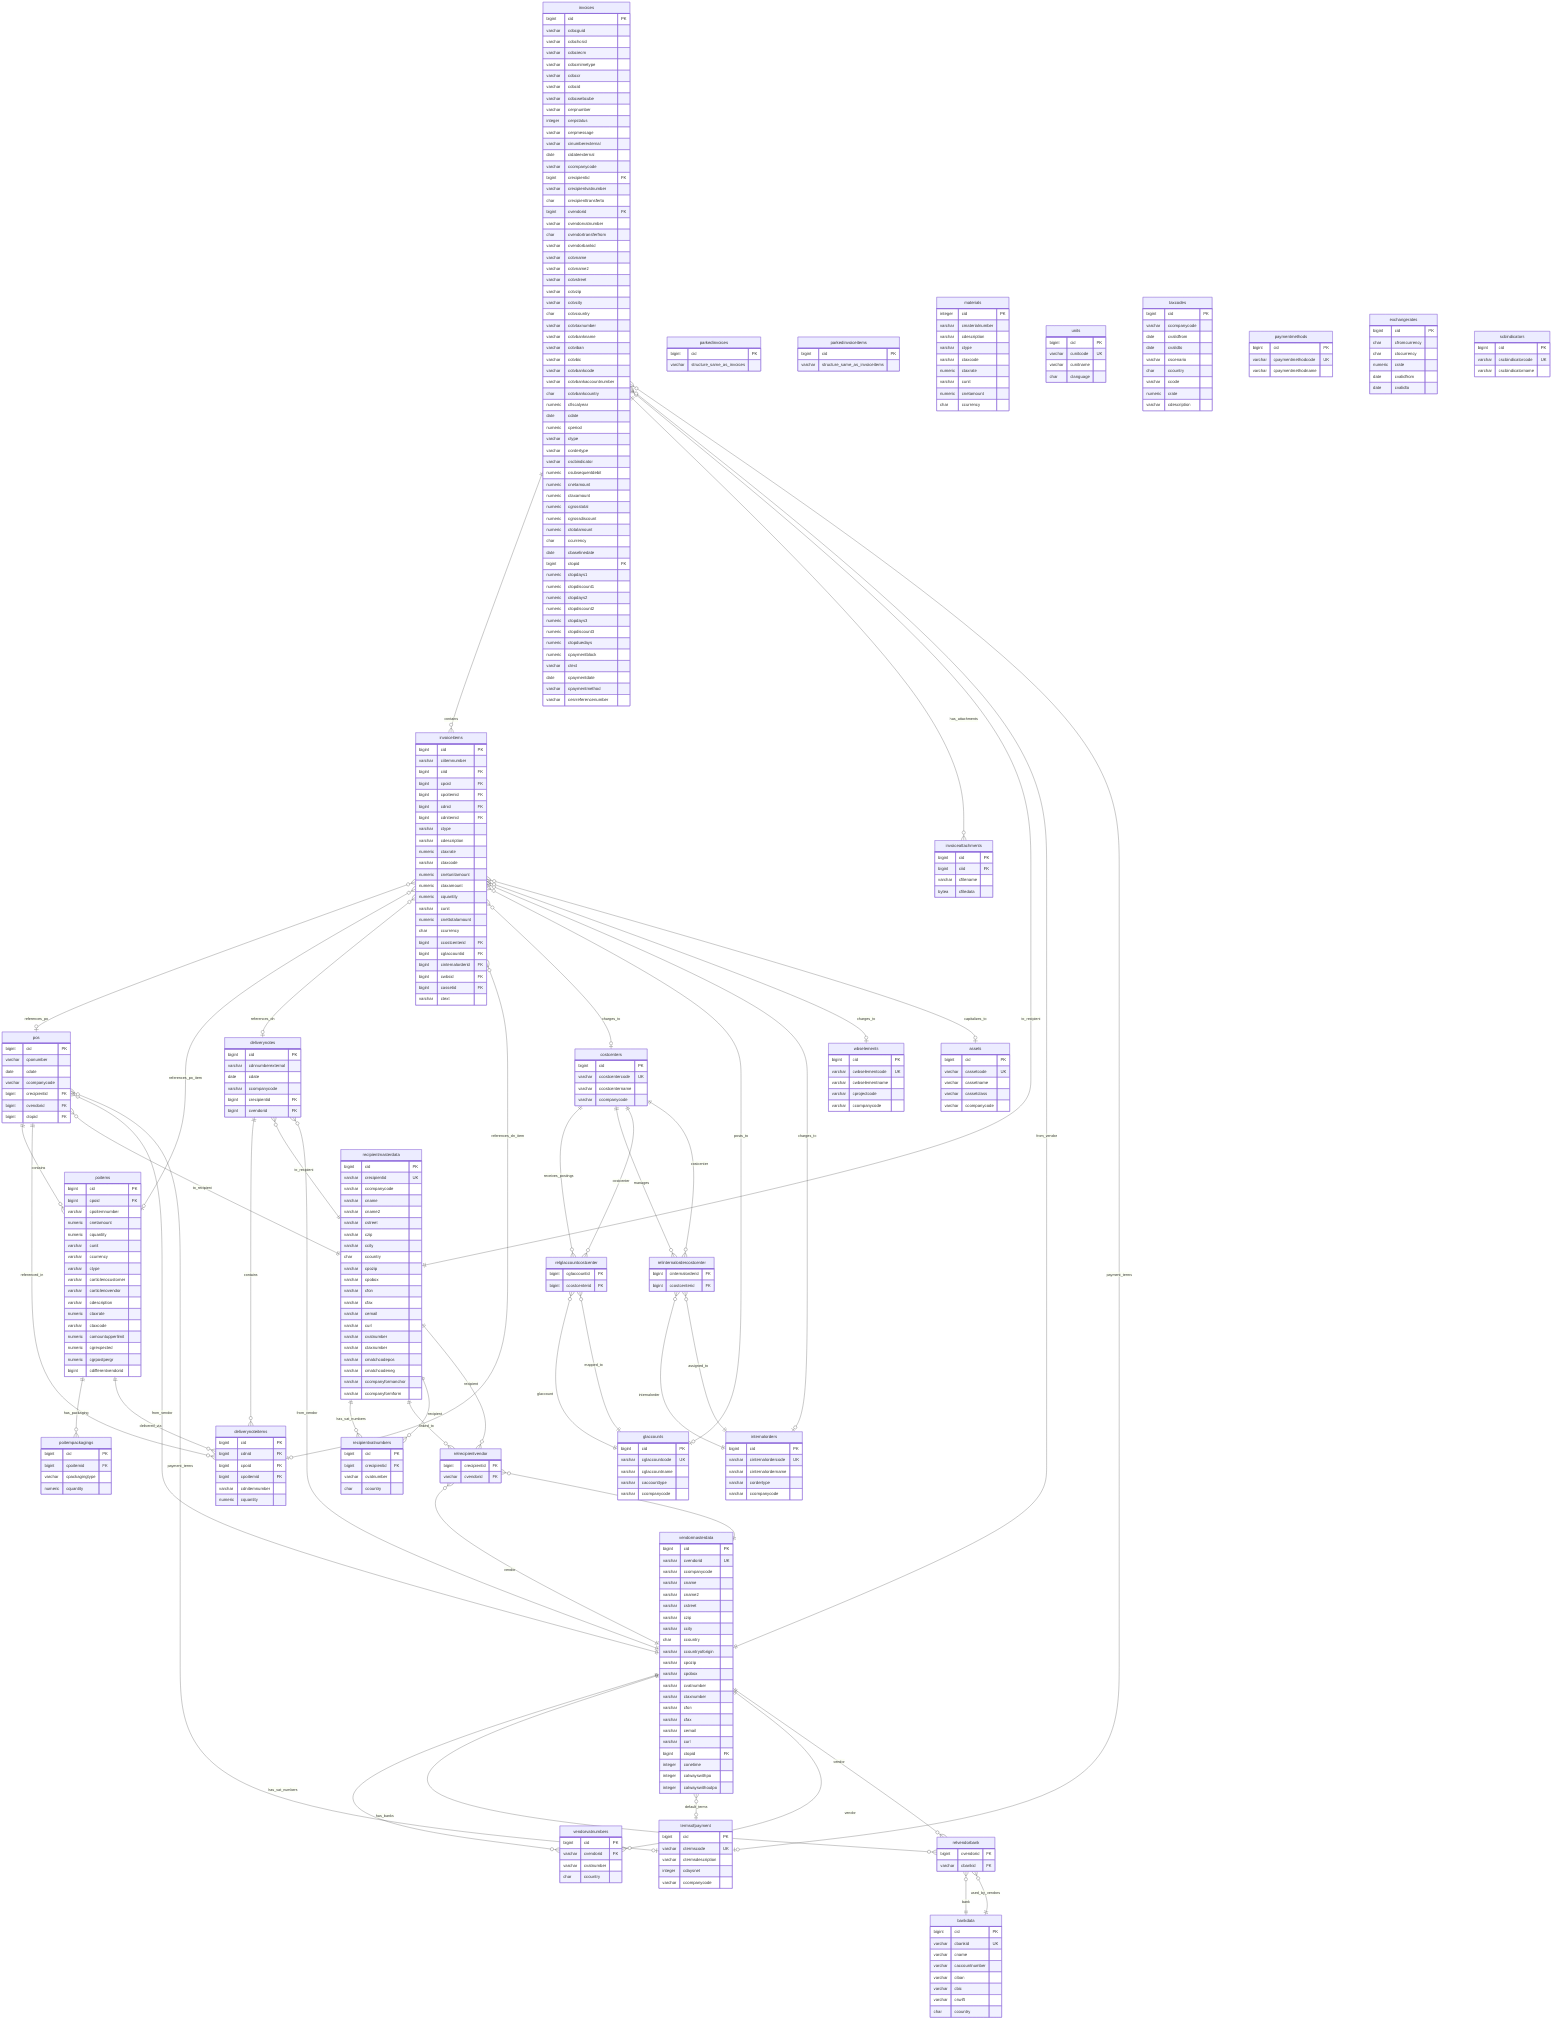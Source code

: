 erDiagram
    %% Invoice Generator System - Accurate Database Schema
    %% Generated from actual PostgreSQL database structure
    
    %% Purchase Order System
    pos {
        bigint cid PK
        varchar cponumber
        date cdate
        varchar ccompanycode
        bigint crecipientid FK
        bigint cvendorid FK
        bigint ctopid FK
    }
    
    poitems {
        bigint cid PK
        bigint cpoid FK
        varchar cpoitemnumber
        numeric cnetamount
        numeric cquantity
        varchar cunit
        varchar ccurrency
        varchar ctype
        varchar carticlenocustomer
        varchar carticlenovendor
        varchar cdescription
        numeric ctaxrate
        varchar ctaxcode
        numeric camountupperlimit
        numeric cgrexpected
        numeric cgrpostpergr
        bigint cdifferentvendorid
    }
    
    poitempackagings {
        bigint cid PK
        bigint cpoitemid FK
        varchar cpackagingtype
        numeric cquantity
    }
    
    %% Delivery Note System
    deliverynotes {
        bigint cid PK
        varchar cdnnumberexternal
        date cdate
        varchar ccompanycode
        bigint crecipientid FK
        bigint cvendorid FK
    }
    
    deliverynoteitems {
        bigint cid PK
        bigint cdnid FK
        bigint cpoid FK
        bigint cpoitemid FK
        varchar cdnitemnumber
        numeric cquantity
    }
    
    %% Invoice System
    invoices {
        bigint cid PK
        varchar cdocguid
        varchar cdochcsid
        varchar cdociecm
        varchar cdocmimetype
        varchar cdoccr
        varchar cdocid
        varchar cdocwebcube
        varchar cerpnumber
        integer cerpstatus
        varchar cerpmessage
        varchar cinumberexternal
        date cidateexternal
        varchar ccompanycode
        bigint crecipientid FK
        varchar crecipientvatnumber
        char crecipienttransferto
        bigint cvendorid FK
        varchar cvendorvatnumber
        char cvendortransferfrom
        varchar cvendorbankid
        varchar cotvname
        varchar cotvname2
        varchar cotvstreet
        varchar cotvzip
        varchar cotvcity
        char cotvcountry
        varchar cotvtaxnumber
        varchar cotvbankname
        varchar cotviban
        varchar cotvbic
        varchar cotvbankcode
        varchar cotvbankaccountnumber
        char cotvbankcountry
        numeric cfiscalyear
        date cdate
        numeric cperiod
        varchar ctype
        varchar cordertype
        varchar cscbindicator
        numeric csubsequentdebit
        numeric cnetamount
        numeric ctaxamount
        numeric cgrosstotal
        numeric cgrossdiscount
        numeric ctotalamount
        char ccurrency
        date cbaselinedate
        bigint ctopid FK
        numeric ctopdays1
        numeric ctopdiscount1
        numeric ctopdays2
        numeric ctopdiscount2
        numeric ctopdays3
        numeric ctopdiscount3
        numeric ctopduedays
        numeric cpaymentblock
        varchar ctext
        date cpaymentdate
        varchar cpaymentmethod
        varchar cesrreferencenumber
    }
    
    invoiceitems {
        bigint cid PK
        varchar ciitemnumber
        bigint ciid FK
        bigint cpoid FK
        bigint cpoitemid FK
        bigint cdnid FK
        bigint cdnitemid FK
        varchar ctype
        varchar cdescription
        numeric ctaxrate
        varchar ctaxcode
        numeric cnetunitamount
        numeric ctaxamount
        numeric cquantity
        varchar cunit
        numeric cnettotalamount
        char ccurrency
        bigint ccostcenterid FK
        bigint cglaccountid FK
        bigint cinternalorderid FK
        bigint cwbsid FK
        bigint cassetid FK
        varchar ctext
    }
    
    invoiceattachments {
        bigint cid PK
        bigint ciid FK
        varchar cfilename
        bytea cfiledata
    }
    
    parkedinvoices {
        bigint cid PK
        varchar structure_same_as_invoices
    }
    
    parkedinvoiceitems {
        bigint cid PK
        varchar structure_same_as_invoiceitems
    }
    
    %% Master Data
    vendormasterdata {
        bigint cid PK
        varchar cvendorid UK
        varchar ccompanycode
        varchar cname
        varchar cname2
        varchar cstreet
        varchar czip
        varchar ccity
        char ccountry
        varchar ccountryoforigin
        varchar cpozip
        varchar cpobox
        varchar cvatnumber
        varchar ctaxnumber
        varchar cfon
        varchar cfax
        varchar cemail
        varchar curl
        bigint ctopid FK
        integer conetime
        integer calwayswithpo
        integer calwayswithoutpo
    }
    
    recipientmasterdata {
        bigint cid PK
        varchar crecipientid UK
        varchar ccompanycode
        varchar cname
        varchar cname2
        varchar cstreet
        varchar czip
        varchar ccity
        char ccountry
        varchar cpozip
        varchar cpobox
        varchar cfon
        varchar cfax
        varchar cemail
        varchar curl
        varchar cvatnumber
        varchar ctaxnumber
        varchar cmatchcodepos
        varchar cmatchcodeneg
        varchar ccompanyformanchor
        varchar ccompanyformform
    }
    
    bankdata {
        bigint cid PK
        varchar cbankid UK
        varchar cname
        varchar caccountnumber
        varchar ciban
        varchar cbic
        varchar cswift
        char ccountry
    }
    
    materials {
        integer cid PK
        varchar cmaterialnumber
        varchar cdescription
        varchar ctype
        varchar ctaxcode
        numeric ctaxrate
        varchar cunit
        numeric cnetamount
        char ccurrency
    }
    
    %% Financial Objects
    glaccounts {
        bigint cid PK
        varchar cglaccountcode UK
        varchar cglaccountname
        varchar caccounttype
        varchar ccompanycode
    }
    
    costcenters {
        bigint cid PK
        varchar ccostcentercode UK
        varchar ccostcentername
        varchar ccompanycode
    }
    
    internalorders {
        bigint cid PK
        varchar cinternalordercode UK
        varchar cinternalordername
        varchar cordertype
        varchar ccompanycode
    }
    
    wbselements {
        bigint cid PK
        varchar cwbselementcode UK
        varchar cwbselementname
        varchar cprojectcode
        varchar ccompanycode
    }
    
    assets {
        bigint cid PK
        varchar cassetcode UK
        varchar cassetname
        varchar cassetclass
        varchar ccompanycode
    }
    
    %% Supporting Tables
    units {
        bigint cid PK
        varchar cunitcode UK
        varchar cunitname
        char clanguage
    }
    
    taxcodes {
        bigint cid PK
        varchar ccompanycode
        date cvalidfrom
        date cvalidto
        varchar cscenario
        char ccountry
        varchar ccode
        numeric crate
        varchar cdescription
    }
    
    termsofpayment {
        bigint cid PK
        varchar ctermscode UK
        varchar ctermsdescription
        integer cdaysnet
        varchar ccompanycode
    }
    
    paymentmethods {
        bigint cid PK
        varchar cpaymentmethodcode UK
        varchar cpaymentmethodname
    }
    
    exchangerates {
        bigint cid PK
        char cfromcurrency
        char ctocurrency
        numeric crate
        date cvalidfrom
        date cvalidto
    }
    
    scbindicators {
        bigint cid PK
        varchar cscbindicatorcode UK
        varchar cscbindicatorname
    }
    
    %% Junction Tables
    relvendorbank {
        bigint cvendorid FK
        varchar cbankid FK
    }
    
    relrecipientvendor {
        bigint crecipientid FK
        varchar cvendorid FK
    }
    
    relglaccountcostcenter {
        bigint cglaccountid FK
        bigint ccostcenterid FK
    }
    
    relinternalordercostcenter {
        bigint cinternalorderid FK
        bigint ccostcenterid FK
    }
    
    vendorvatnumbers {
        bigint cid PK
        varchar cvendorid FK
        varchar cvatnumber
        char ccountry
    }
    
    recipientvatnumbers {
        bigint cid PK
        bigint crecipientid FK
        varchar cvatnumber
        char ccountry
    }
    
    %% Primary Relationships
    pos ||--o{ poitems : "contains"
    poitems ||--o{ poitempackagings : "has_packaging"
    poitems ||--o{ deliverynoteitems : "delivered_via"
    pos ||--o{ deliverynoteitems : "referenced_in"
    deliverynotes ||--o{ deliverynoteitems : "contains"
    
    invoices ||--o{ invoiceitems : "contains"
    invoices ||--o{ invoiceattachments : "has_attachments"
    
    vendormasterdata ||--o{ vendorvatnumbers : "has_vat_numbers"
    recipientmasterdata ||--o{ recipientvatnumbers : "has_vat_numbers"
    
    vendormasterdata ||--o{ relvendorbank : "has_banks"
    bankdata ||--o{ relvendorbank : "used_by_vendors"
    
    recipientmasterdata ||--o{ relrecipientvendor : "linked_to"
    vendormasterdata ||--o{ relrecipientvendor : "services"
    
    glaccounts ||--o{ relglaccountcostcenter : "mapped_to"
    costcenters ||--o{ relglaccountcostcenter : "receives_postings"
    
    internalorders ||--o{ relinternalordercostcenter : "assigned_to"
    costcenters ||--o{ relinternalordercostcenter : "manages"
    
    %% Foreign Key Relationships
    pos }o--|| recipientmasterdata : "to_recipient"
    pos }o--|| vendormasterdata : "from_vendor"
    pos }o--o| termsofpayment : "payment_terms"
    
    deliverynotes }o--|| recipientmasterdata : "to_recipient"
    deliverynotes }o--|| vendormasterdata : "from_vendor"
    
    invoices }o--|| recipientmasterdata : "to_recipient"
    invoices }o--|| vendormasterdata : "from_vendor"
    invoices }o--o| termsofpayment : "payment_terms"
    
    invoiceitems }o--o| pos : "references_po"
    invoiceitems }o--o| poitems : "references_po_item"
    invoiceitems }o--o| deliverynotes : "references_dn"
    invoiceitems }o--o| deliverynoteitems : "references_dn_item"
    invoiceitems }o--o| costcenters : "charges_to"
    invoiceitems }o--o| glaccounts : "posts_to"
    invoiceitems }o--o| internalorders : "charges_to"
    invoiceitems }o--o| wbselements : "charges_to"
    invoiceitems }o--o| assets : "capitalizes_to"
    
    vendormasterdata }o--o| termsofpayment : "default_terms"
    
    relvendorbank }o--|| vendormasterdata : "vendor"
    relvendorbank }o--|| bankdata : "bank"
    
    relrecipientvendor }o--|| recipientmasterdata : "recipient"
    relrecipientvendor }o--|| vendormasterdata : "vendor"
    
    vendorvatnumbers }o--|| vendormasterdata : "vendor"
    recipientvatnumbers }o--|| recipientmasterdata : "recipient"
    
    relglaccountcostcenter }o--|| glaccounts : "glaccount"
    relglaccountcostcenter }o--|| costcenters : "costcenter"
    
    relinternalordercostcenter }o--|| internalorders : "internalorder"
    relinternalordercostcenter }o--|| costcenters : "costcenter"